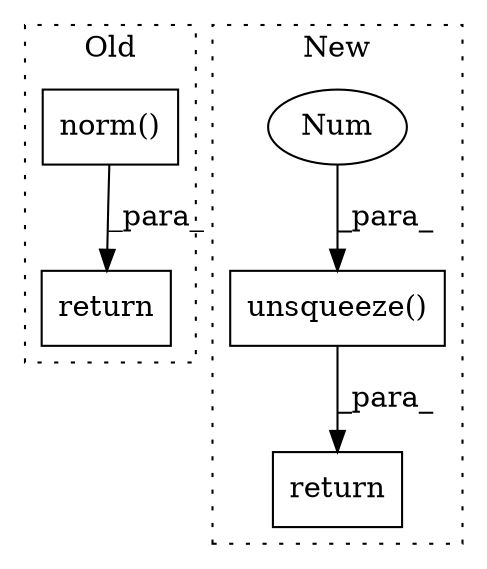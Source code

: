 digraph G {
subgraph cluster0 {
1 [label="norm()" a="75" s="7171,7227" l="11,8" shape="box"];
4 [label="return" a="93" s="8033" l="7" shape="box"];
label = "Old";
style="dotted";
}
subgraph cluster1 {
2 [label="unsqueeze()" a="75" s="5798,5820" l="21,1" shape="box"];
3 [label="Num" a="76" s="5819" l="1" shape="ellipse"];
5 [label="return" a="93" s="5726" l="7" shape="box"];
label = "New";
style="dotted";
}
1 -> 4 [label="_para_"];
2 -> 5 [label="_para_"];
3 -> 2 [label="_para_"];
}